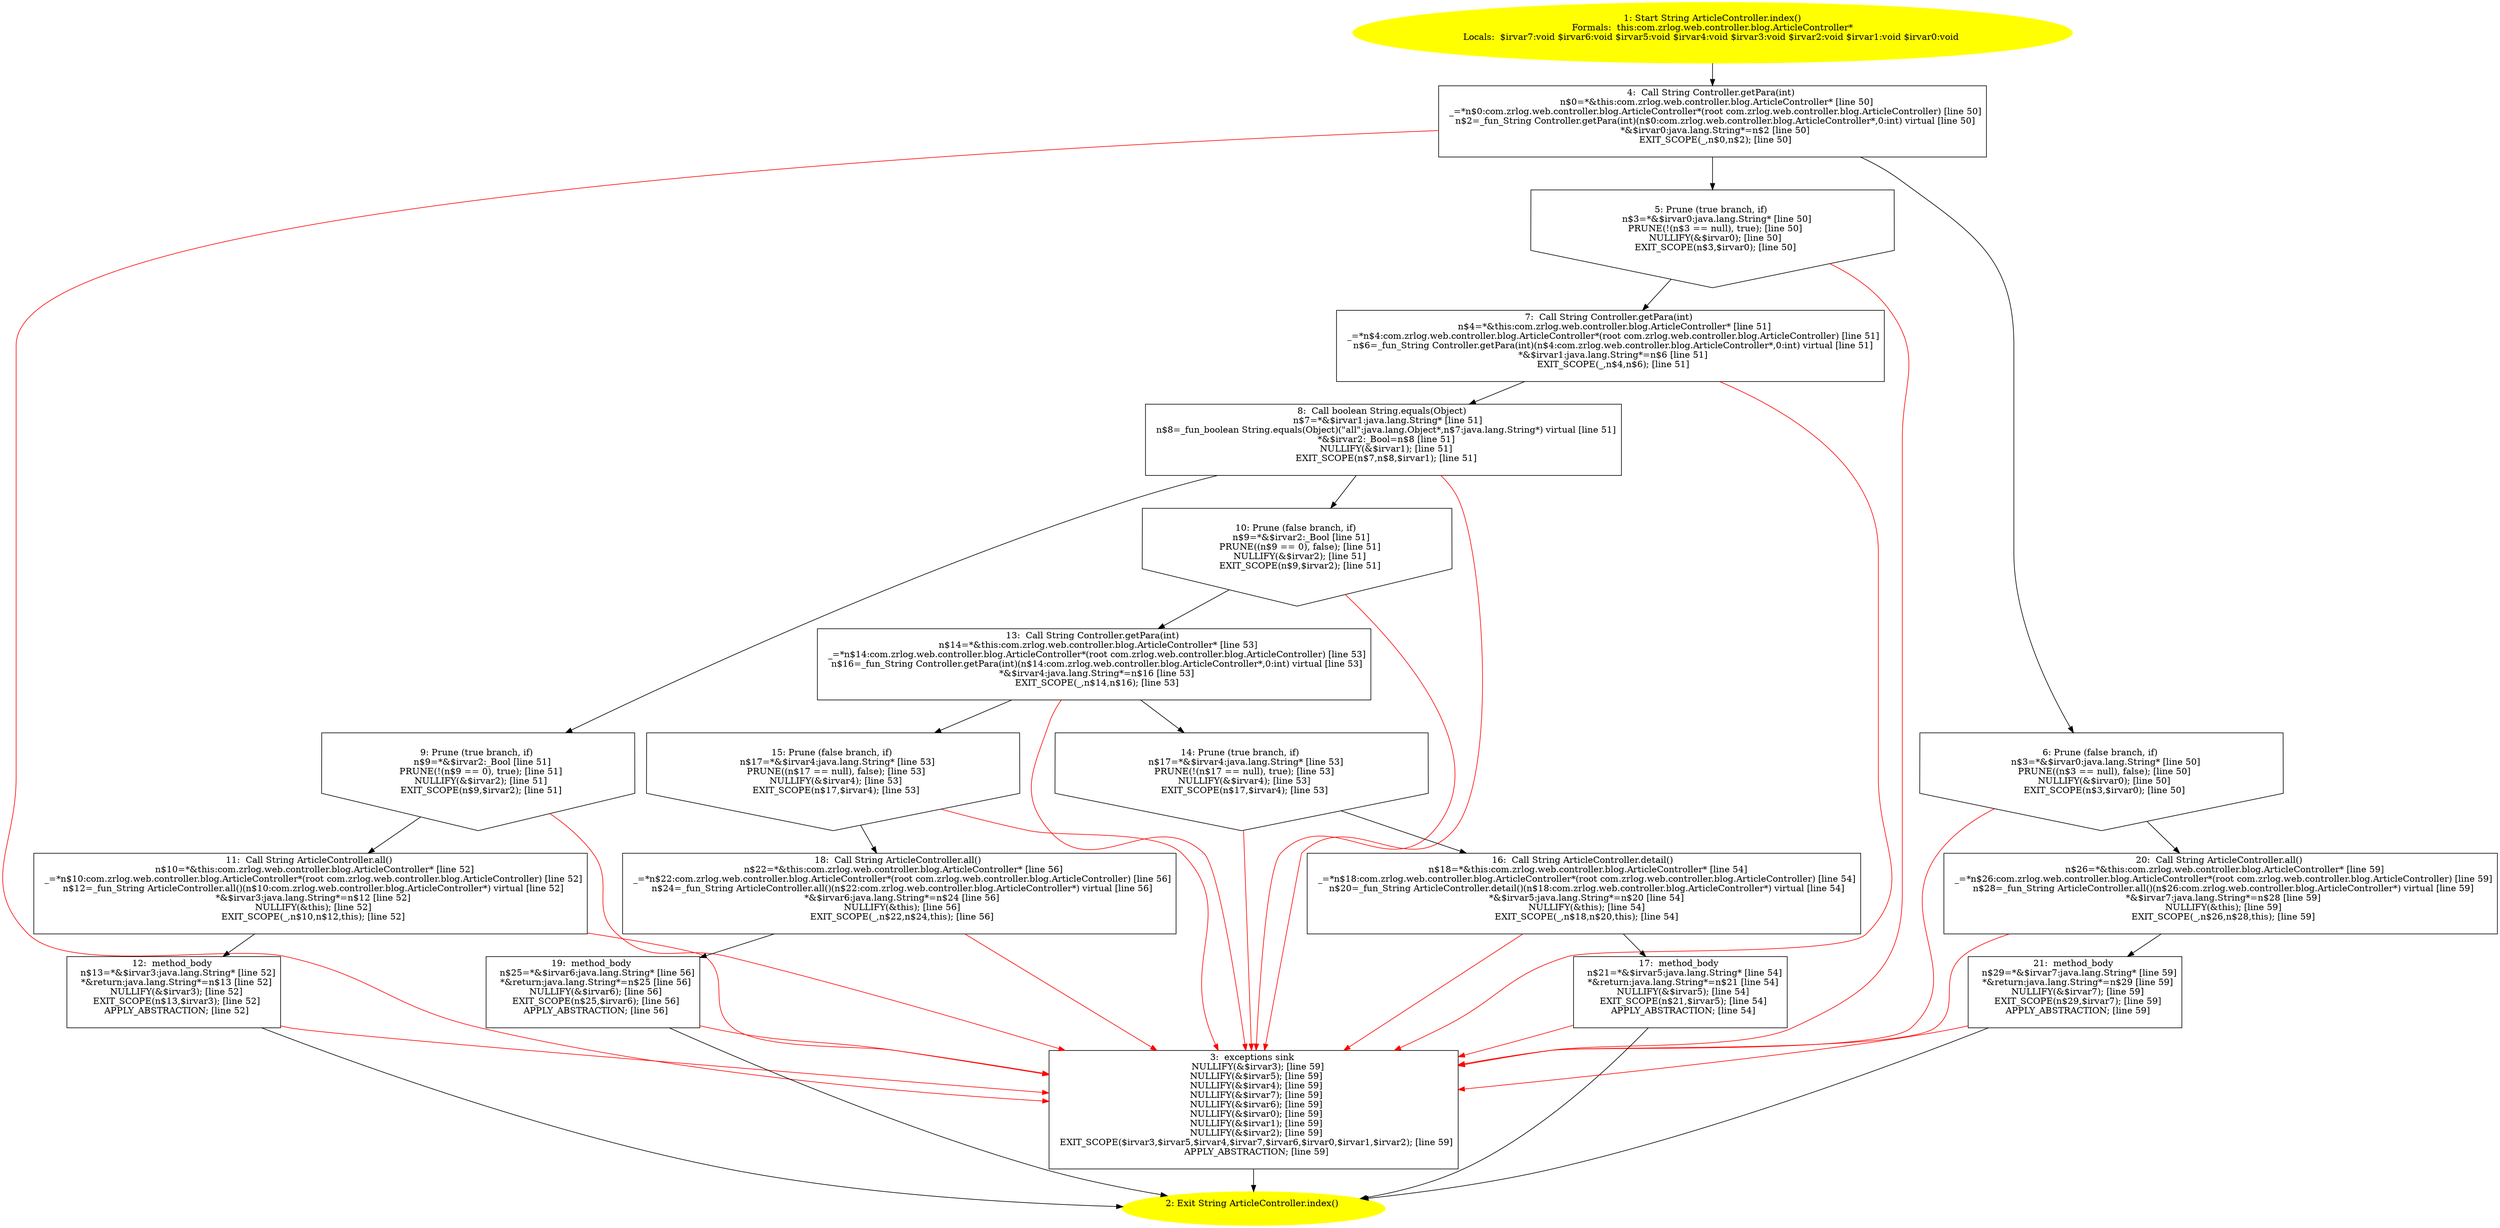 /* @generated */
digraph cfg {
"com.zrlog.web.controller.blog.ArticleController.index():java.lang.String.036706d1aeb707f3f4e1a4c9ca5d87ab_1" [label="1: Start String ArticleController.index()\nFormals:  this:com.zrlog.web.controller.blog.ArticleController*\nLocals:  $irvar7:void $irvar6:void $irvar5:void $irvar4:void $irvar3:void $irvar2:void $irvar1:void $irvar0:void \n  " color=yellow style=filled]
	

	 "com.zrlog.web.controller.blog.ArticleController.index():java.lang.String.036706d1aeb707f3f4e1a4c9ca5d87ab_1" -> "com.zrlog.web.controller.blog.ArticleController.index():java.lang.String.036706d1aeb707f3f4e1a4c9ca5d87ab_4" ;
"com.zrlog.web.controller.blog.ArticleController.index():java.lang.String.036706d1aeb707f3f4e1a4c9ca5d87ab_2" [label="2: Exit String ArticleController.index() \n  " color=yellow style=filled]
	

"com.zrlog.web.controller.blog.ArticleController.index():java.lang.String.036706d1aeb707f3f4e1a4c9ca5d87ab_3" [label="3:  exceptions sink \n   NULLIFY(&$irvar3); [line 59]\n  NULLIFY(&$irvar5); [line 59]\n  NULLIFY(&$irvar4); [line 59]\n  NULLIFY(&$irvar7); [line 59]\n  NULLIFY(&$irvar6); [line 59]\n  NULLIFY(&$irvar0); [line 59]\n  NULLIFY(&$irvar1); [line 59]\n  NULLIFY(&$irvar2); [line 59]\n  EXIT_SCOPE($irvar3,$irvar5,$irvar4,$irvar7,$irvar6,$irvar0,$irvar1,$irvar2); [line 59]\n  APPLY_ABSTRACTION; [line 59]\n " shape="box"]
	

	 "com.zrlog.web.controller.blog.ArticleController.index():java.lang.String.036706d1aeb707f3f4e1a4c9ca5d87ab_3" -> "com.zrlog.web.controller.blog.ArticleController.index():java.lang.String.036706d1aeb707f3f4e1a4c9ca5d87ab_2" ;
"com.zrlog.web.controller.blog.ArticleController.index():java.lang.String.036706d1aeb707f3f4e1a4c9ca5d87ab_4" [label="4:  Call String Controller.getPara(int) \n   n$0=*&this:com.zrlog.web.controller.blog.ArticleController* [line 50]\n  _=*n$0:com.zrlog.web.controller.blog.ArticleController*(root com.zrlog.web.controller.blog.ArticleController) [line 50]\n  n$2=_fun_String Controller.getPara(int)(n$0:com.zrlog.web.controller.blog.ArticleController*,0:int) virtual [line 50]\n  *&$irvar0:java.lang.String*=n$2 [line 50]\n  EXIT_SCOPE(_,n$0,n$2); [line 50]\n " shape="box"]
	

	 "com.zrlog.web.controller.blog.ArticleController.index():java.lang.String.036706d1aeb707f3f4e1a4c9ca5d87ab_4" -> "com.zrlog.web.controller.blog.ArticleController.index():java.lang.String.036706d1aeb707f3f4e1a4c9ca5d87ab_5" ;
	 "com.zrlog.web.controller.blog.ArticleController.index():java.lang.String.036706d1aeb707f3f4e1a4c9ca5d87ab_4" -> "com.zrlog.web.controller.blog.ArticleController.index():java.lang.String.036706d1aeb707f3f4e1a4c9ca5d87ab_6" ;
	 "com.zrlog.web.controller.blog.ArticleController.index():java.lang.String.036706d1aeb707f3f4e1a4c9ca5d87ab_4" -> "com.zrlog.web.controller.blog.ArticleController.index():java.lang.String.036706d1aeb707f3f4e1a4c9ca5d87ab_3" [color="red" ];
"com.zrlog.web.controller.blog.ArticleController.index():java.lang.String.036706d1aeb707f3f4e1a4c9ca5d87ab_5" [label="5: Prune (true branch, if) \n   n$3=*&$irvar0:java.lang.String* [line 50]\n  PRUNE(!(n$3 == null), true); [line 50]\n  NULLIFY(&$irvar0); [line 50]\n  EXIT_SCOPE(n$3,$irvar0); [line 50]\n " shape="invhouse"]
	

	 "com.zrlog.web.controller.blog.ArticleController.index():java.lang.String.036706d1aeb707f3f4e1a4c9ca5d87ab_5" -> "com.zrlog.web.controller.blog.ArticleController.index():java.lang.String.036706d1aeb707f3f4e1a4c9ca5d87ab_7" ;
	 "com.zrlog.web.controller.blog.ArticleController.index():java.lang.String.036706d1aeb707f3f4e1a4c9ca5d87ab_5" -> "com.zrlog.web.controller.blog.ArticleController.index():java.lang.String.036706d1aeb707f3f4e1a4c9ca5d87ab_3" [color="red" ];
"com.zrlog.web.controller.blog.ArticleController.index():java.lang.String.036706d1aeb707f3f4e1a4c9ca5d87ab_6" [label="6: Prune (false branch, if) \n   n$3=*&$irvar0:java.lang.String* [line 50]\n  PRUNE((n$3 == null), false); [line 50]\n  NULLIFY(&$irvar0); [line 50]\n  EXIT_SCOPE(n$3,$irvar0); [line 50]\n " shape="invhouse"]
	

	 "com.zrlog.web.controller.blog.ArticleController.index():java.lang.String.036706d1aeb707f3f4e1a4c9ca5d87ab_6" -> "com.zrlog.web.controller.blog.ArticleController.index():java.lang.String.036706d1aeb707f3f4e1a4c9ca5d87ab_20" ;
	 "com.zrlog.web.controller.blog.ArticleController.index():java.lang.String.036706d1aeb707f3f4e1a4c9ca5d87ab_6" -> "com.zrlog.web.controller.blog.ArticleController.index():java.lang.String.036706d1aeb707f3f4e1a4c9ca5d87ab_3" [color="red" ];
"com.zrlog.web.controller.blog.ArticleController.index():java.lang.String.036706d1aeb707f3f4e1a4c9ca5d87ab_7" [label="7:  Call String Controller.getPara(int) \n   n$4=*&this:com.zrlog.web.controller.blog.ArticleController* [line 51]\n  _=*n$4:com.zrlog.web.controller.blog.ArticleController*(root com.zrlog.web.controller.blog.ArticleController) [line 51]\n  n$6=_fun_String Controller.getPara(int)(n$4:com.zrlog.web.controller.blog.ArticleController*,0:int) virtual [line 51]\n  *&$irvar1:java.lang.String*=n$6 [line 51]\n  EXIT_SCOPE(_,n$4,n$6); [line 51]\n " shape="box"]
	

	 "com.zrlog.web.controller.blog.ArticleController.index():java.lang.String.036706d1aeb707f3f4e1a4c9ca5d87ab_7" -> "com.zrlog.web.controller.blog.ArticleController.index():java.lang.String.036706d1aeb707f3f4e1a4c9ca5d87ab_8" ;
	 "com.zrlog.web.controller.blog.ArticleController.index():java.lang.String.036706d1aeb707f3f4e1a4c9ca5d87ab_7" -> "com.zrlog.web.controller.blog.ArticleController.index():java.lang.String.036706d1aeb707f3f4e1a4c9ca5d87ab_3" [color="red" ];
"com.zrlog.web.controller.blog.ArticleController.index():java.lang.String.036706d1aeb707f3f4e1a4c9ca5d87ab_8" [label="8:  Call boolean String.equals(Object) \n   n$7=*&$irvar1:java.lang.String* [line 51]\n  n$8=_fun_boolean String.equals(Object)(\"all\":java.lang.Object*,n$7:java.lang.String*) virtual [line 51]\n  *&$irvar2:_Bool=n$8 [line 51]\n  NULLIFY(&$irvar1); [line 51]\n  EXIT_SCOPE(n$7,n$8,$irvar1); [line 51]\n " shape="box"]
	

	 "com.zrlog.web.controller.blog.ArticleController.index():java.lang.String.036706d1aeb707f3f4e1a4c9ca5d87ab_8" -> "com.zrlog.web.controller.blog.ArticleController.index():java.lang.String.036706d1aeb707f3f4e1a4c9ca5d87ab_9" ;
	 "com.zrlog.web.controller.blog.ArticleController.index():java.lang.String.036706d1aeb707f3f4e1a4c9ca5d87ab_8" -> "com.zrlog.web.controller.blog.ArticleController.index():java.lang.String.036706d1aeb707f3f4e1a4c9ca5d87ab_10" ;
	 "com.zrlog.web.controller.blog.ArticleController.index():java.lang.String.036706d1aeb707f3f4e1a4c9ca5d87ab_8" -> "com.zrlog.web.controller.blog.ArticleController.index():java.lang.String.036706d1aeb707f3f4e1a4c9ca5d87ab_3" [color="red" ];
"com.zrlog.web.controller.blog.ArticleController.index():java.lang.String.036706d1aeb707f3f4e1a4c9ca5d87ab_9" [label="9: Prune (true branch, if) \n   n$9=*&$irvar2:_Bool [line 51]\n  PRUNE(!(n$9 == 0), true); [line 51]\n  NULLIFY(&$irvar2); [line 51]\n  EXIT_SCOPE(n$9,$irvar2); [line 51]\n " shape="invhouse"]
	

	 "com.zrlog.web.controller.blog.ArticleController.index():java.lang.String.036706d1aeb707f3f4e1a4c9ca5d87ab_9" -> "com.zrlog.web.controller.blog.ArticleController.index():java.lang.String.036706d1aeb707f3f4e1a4c9ca5d87ab_11" ;
	 "com.zrlog.web.controller.blog.ArticleController.index():java.lang.String.036706d1aeb707f3f4e1a4c9ca5d87ab_9" -> "com.zrlog.web.controller.blog.ArticleController.index():java.lang.String.036706d1aeb707f3f4e1a4c9ca5d87ab_3" [color="red" ];
"com.zrlog.web.controller.blog.ArticleController.index():java.lang.String.036706d1aeb707f3f4e1a4c9ca5d87ab_10" [label="10: Prune (false branch, if) \n   n$9=*&$irvar2:_Bool [line 51]\n  PRUNE((n$9 == 0), false); [line 51]\n  NULLIFY(&$irvar2); [line 51]\n  EXIT_SCOPE(n$9,$irvar2); [line 51]\n " shape="invhouse"]
	

	 "com.zrlog.web.controller.blog.ArticleController.index():java.lang.String.036706d1aeb707f3f4e1a4c9ca5d87ab_10" -> "com.zrlog.web.controller.blog.ArticleController.index():java.lang.String.036706d1aeb707f3f4e1a4c9ca5d87ab_13" ;
	 "com.zrlog.web.controller.blog.ArticleController.index():java.lang.String.036706d1aeb707f3f4e1a4c9ca5d87ab_10" -> "com.zrlog.web.controller.blog.ArticleController.index():java.lang.String.036706d1aeb707f3f4e1a4c9ca5d87ab_3" [color="red" ];
"com.zrlog.web.controller.blog.ArticleController.index():java.lang.String.036706d1aeb707f3f4e1a4c9ca5d87ab_11" [label="11:  Call String ArticleController.all() \n   n$10=*&this:com.zrlog.web.controller.blog.ArticleController* [line 52]\n  _=*n$10:com.zrlog.web.controller.blog.ArticleController*(root com.zrlog.web.controller.blog.ArticleController) [line 52]\n  n$12=_fun_String ArticleController.all()(n$10:com.zrlog.web.controller.blog.ArticleController*) virtual [line 52]\n  *&$irvar3:java.lang.String*=n$12 [line 52]\n  NULLIFY(&this); [line 52]\n  EXIT_SCOPE(_,n$10,n$12,this); [line 52]\n " shape="box"]
	

	 "com.zrlog.web.controller.blog.ArticleController.index():java.lang.String.036706d1aeb707f3f4e1a4c9ca5d87ab_11" -> "com.zrlog.web.controller.blog.ArticleController.index():java.lang.String.036706d1aeb707f3f4e1a4c9ca5d87ab_12" ;
	 "com.zrlog.web.controller.blog.ArticleController.index():java.lang.String.036706d1aeb707f3f4e1a4c9ca5d87ab_11" -> "com.zrlog.web.controller.blog.ArticleController.index():java.lang.String.036706d1aeb707f3f4e1a4c9ca5d87ab_3" [color="red" ];
"com.zrlog.web.controller.blog.ArticleController.index():java.lang.String.036706d1aeb707f3f4e1a4c9ca5d87ab_12" [label="12:  method_body \n   n$13=*&$irvar3:java.lang.String* [line 52]\n  *&return:java.lang.String*=n$13 [line 52]\n  NULLIFY(&$irvar3); [line 52]\n  EXIT_SCOPE(n$13,$irvar3); [line 52]\n  APPLY_ABSTRACTION; [line 52]\n " shape="box"]
	

	 "com.zrlog.web.controller.blog.ArticleController.index():java.lang.String.036706d1aeb707f3f4e1a4c9ca5d87ab_12" -> "com.zrlog.web.controller.blog.ArticleController.index():java.lang.String.036706d1aeb707f3f4e1a4c9ca5d87ab_2" ;
	 "com.zrlog.web.controller.blog.ArticleController.index():java.lang.String.036706d1aeb707f3f4e1a4c9ca5d87ab_12" -> "com.zrlog.web.controller.blog.ArticleController.index():java.lang.String.036706d1aeb707f3f4e1a4c9ca5d87ab_3" [color="red" ];
"com.zrlog.web.controller.blog.ArticleController.index():java.lang.String.036706d1aeb707f3f4e1a4c9ca5d87ab_13" [label="13:  Call String Controller.getPara(int) \n   n$14=*&this:com.zrlog.web.controller.blog.ArticleController* [line 53]\n  _=*n$14:com.zrlog.web.controller.blog.ArticleController*(root com.zrlog.web.controller.blog.ArticleController) [line 53]\n  n$16=_fun_String Controller.getPara(int)(n$14:com.zrlog.web.controller.blog.ArticleController*,0:int) virtual [line 53]\n  *&$irvar4:java.lang.String*=n$16 [line 53]\n  EXIT_SCOPE(_,n$14,n$16); [line 53]\n " shape="box"]
	

	 "com.zrlog.web.controller.blog.ArticleController.index():java.lang.String.036706d1aeb707f3f4e1a4c9ca5d87ab_13" -> "com.zrlog.web.controller.blog.ArticleController.index():java.lang.String.036706d1aeb707f3f4e1a4c9ca5d87ab_14" ;
	 "com.zrlog.web.controller.blog.ArticleController.index():java.lang.String.036706d1aeb707f3f4e1a4c9ca5d87ab_13" -> "com.zrlog.web.controller.blog.ArticleController.index():java.lang.String.036706d1aeb707f3f4e1a4c9ca5d87ab_15" ;
	 "com.zrlog.web.controller.blog.ArticleController.index():java.lang.String.036706d1aeb707f3f4e1a4c9ca5d87ab_13" -> "com.zrlog.web.controller.blog.ArticleController.index():java.lang.String.036706d1aeb707f3f4e1a4c9ca5d87ab_3" [color="red" ];
"com.zrlog.web.controller.blog.ArticleController.index():java.lang.String.036706d1aeb707f3f4e1a4c9ca5d87ab_14" [label="14: Prune (true branch, if) \n   n$17=*&$irvar4:java.lang.String* [line 53]\n  PRUNE(!(n$17 == null), true); [line 53]\n  NULLIFY(&$irvar4); [line 53]\n  EXIT_SCOPE(n$17,$irvar4); [line 53]\n " shape="invhouse"]
	

	 "com.zrlog.web.controller.blog.ArticleController.index():java.lang.String.036706d1aeb707f3f4e1a4c9ca5d87ab_14" -> "com.zrlog.web.controller.blog.ArticleController.index():java.lang.String.036706d1aeb707f3f4e1a4c9ca5d87ab_16" ;
	 "com.zrlog.web.controller.blog.ArticleController.index():java.lang.String.036706d1aeb707f3f4e1a4c9ca5d87ab_14" -> "com.zrlog.web.controller.blog.ArticleController.index():java.lang.String.036706d1aeb707f3f4e1a4c9ca5d87ab_3" [color="red" ];
"com.zrlog.web.controller.blog.ArticleController.index():java.lang.String.036706d1aeb707f3f4e1a4c9ca5d87ab_15" [label="15: Prune (false branch, if) \n   n$17=*&$irvar4:java.lang.String* [line 53]\n  PRUNE((n$17 == null), false); [line 53]\n  NULLIFY(&$irvar4); [line 53]\n  EXIT_SCOPE(n$17,$irvar4); [line 53]\n " shape="invhouse"]
	

	 "com.zrlog.web.controller.blog.ArticleController.index():java.lang.String.036706d1aeb707f3f4e1a4c9ca5d87ab_15" -> "com.zrlog.web.controller.blog.ArticleController.index():java.lang.String.036706d1aeb707f3f4e1a4c9ca5d87ab_18" ;
	 "com.zrlog.web.controller.blog.ArticleController.index():java.lang.String.036706d1aeb707f3f4e1a4c9ca5d87ab_15" -> "com.zrlog.web.controller.blog.ArticleController.index():java.lang.String.036706d1aeb707f3f4e1a4c9ca5d87ab_3" [color="red" ];
"com.zrlog.web.controller.blog.ArticleController.index():java.lang.String.036706d1aeb707f3f4e1a4c9ca5d87ab_16" [label="16:  Call String ArticleController.detail() \n   n$18=*&this:com.zrlog.web.controller.blog.ArticleController* [line 54]\n  _=*n$18:com.zrlog.web.controller.blog.ArticleController*(root com.zrlog.web.controller.blog.ArticleController) [line 54]\n  n$20=_fun_String ArticleController.detail()(n$18:com.zrlog.web.controller.blog.ArticleController*) virtual [line 54]\n  *&$irvar5:java.lang.String*=n$20 [line 54]\n  NULLIFY(&this); [line 54]\n  EXIT_SCOPE(_,n$18,n$20,this); [line 54]\n " shape="box"]
	

	 "com.zrlog.web.controller.blog.ArticleController.index():java.lang.String.036706d1aeb707f3f4e1a4c9ca5d87ab_16" -> "com.zrlog.web.controller.blog.ArticleController.index():java.lang.String.036706d1aeb707f3f4e1a4c9ca5d87ab_17" ;
	 "com.zrlog.web.controller.blog.ArticleController.index():java.lang.String.036706d1aeb707f3f4e1a4c9ca5d87ab_16" -> "com.zrlog.web.controller.blog.ArticleController.index():java.lang.String.036706d1aeb707f3f4e1a4c9ca5d87ab_3" [color="red" ];
"com.zrlog.web.controller.blog.ArticleController.index():java.lang.String.036706d1aeb707f3f4e1a4c9ca5d87ab_17" [label="17:  method_body \n   n$21=*&$irvar5:java.lang.String* [line 54]\n  *&return:java.lang.String*=n$21 [line 54]\n  NULLIFY(&$irvar5); [line 54]\n  EXIT_SCOPE(n$21,$irvar5); [line 54]\n  APPLY_ABSTRACTION; [line 54]\n " shape="box"]
	

	 "com.zrlog.web.controller.blog.ArticleController.index():java.lang.String.036706d1aeb707f3f4e1a4c9ca5d87ab_17" -> "com.zrlog.web.controller.blog.ArticleController.index():java.lang.String.036706d1aeb707f3f4e1a4c9ca5d87ab_2" ;
	 "com.zrlog.web.controller.blog.ArticleController.index():java.lang.String.036706d1aeb707f3f4e1a4c9ca5d87ab_17" -> "com.zrlog.web.controller.blog.ArticleController.index():java.lang.String.036706d1aeb707f3f4e1a4c9ca5d87ab_3" [color="red" ];
"com.zrlog.web.controller.blog.ArticleController.index():java.lang.String.036706d1aeb707f3f4e1a4c9ca5d87ab_18" [label="18:  Call String ArticleController.all() \n   n$22=*&this:com.zrlog.web.controller.blog.ArticleController* [line 56]\n  _=*n$22:com.zrlog.web.controller.blog.ArticleController*(root com.zrlog.web.controller.blog.ArticleController) [line 56]\n  n$24=_fun_String ArticleController.all()(n$22:com.zrlog.web.controller.blog.ArticleController*) virtual [line 56]\n  *&$irvar6:java.lang.String*=n$24 [line 56]\n  NULLIFY(&this); [line 56]\n  EXIT_SCOPE(_,n$22,n$24,this); [line 56]\n " shape="box"]
	

	 "com.zrlog.web.controller.blog.ArticleController.index():java.lang.String.036706d1aeb707f3f4e1a4c9ca5d87ab_18" -> "com.zrlog.web.controller.blog.ArticleController.index():java.lang.String.036706d1aeb707f3f4e1a4c9ca5d87ab_19" ;
	 "com.zrlog.web.controller.blog.ArticleController.index():java.lang.String.036706d1aeb707f3f4e1a4c9ca5d87ab_18" -> "com.zrlog.web.controller.blog.ArticleController.index():java.lang.String.036706d1aeb707f3f4e1a4c9ca5d87ab_3" [color="red" ];
"com.zrlog.web.controller.blog.ArticleController.index():java.lang.String.036706d1aeb707f3f4e1a4c9ca5d87ab_19" [label="19:  method_body \n   n$25=*&$irvar6:java.lang.String* [line 56]\n  *&return:java.lang.String*=n$25 [line 56]\n  NULLIFY(&$irvar6); [line 56]\n  EXIT_SCOPE(n$25,$irvar6); [line 56]\n  APPLY_ABSTRACTION; [line 56]\n " shape="box"]
	

	 "com.zrlog.web.controller.blog.ArticleController.index():java.lang.String.036706d1aeb707f3f4e1a4c9ca5d87ab_19" -> "com.zrlog.web.controller.blog.ArticleController.index():java.lang.String.036706d1aeb707f3f4e1a4c9ca5d87ab_2" ;
	 "com.zrlog.web.controller.blog.ArticleController.index():java.lang.String.036706d1aeb707f3f4e1a4c9ca5d87ab_19" -> "com.zrlog.web.controller.blog.ArticleController.index():java.lang.String.036706d1aeb707f3f4e1a4c9ca5d87ab_3" [color="red" ];
"com.zrlog.web.controller.blog.ArticleController.index():java.lang.String.036706d1aeb707f3f4e1a4c9ca5d87ab_20" [label="20:  Call String ArticleController.all() \n   n$26=*&this:com.zrlog.web.controller.blog.ArticleController* [line 59]\n  _=*n$26:com.zrlog.web.controller.blog.ArticleController*(root com.zrlog.web.controller.blog.ArticleController) [line 59]\n  n$28=_fun_String ArticleController.all()(n$26:com.zrlog.web.controller.blog.ArticleController*) virtual [line 59]\n  *&$irvar7:java.lang.String*=n$28 [line 59]\n  NULLIFY(&this); [line 59]\n  EXIT_SCOPE(_,n$26,n$28,this); [line 59]\n " shape="box"]
	

	 "com.zrlog.web.controller.blog.ArticleController.index():java.lang.String.036706d1aeb707f3f4e1a4c9ca5d87ab_20" -> "com.zrlog.web.controller.blog.ArticleController.index():java.lang.String.036706d1aeb707f3f4e1a4c9ca5d87ab_21" ;
	 "com.zrlog.web.controller.blog.ArticleController.index():java.lang.String.036706d1aeb707f3f4e1a4c9ca5d87ab_20" -> "com.zrlog.web.controller.blog.ArticleController.index():java.lang.String.036706d1aeb707f3f4e1a4c9ca5d87ab_3" [color="red" ];
"com.zrlog.web.controller.blog.ArticleController.index():java.lang.String.036706d1aeb707f3f4e1a4c9ca5d87ab_21" [label="21:  method_body \n   n$29=*&$irvar7:java.lang.String* [line 59]\n  *&return:java.lang.String*=n$29 [line 59]\n  NULLIFY(&$irvar7); [line 59]\n  EXIT_SCOPE(n$29,$irvar7); [line 59]\n  APPLY_ABSTRACTION; [line 59]\n " shape="box"]
	

	 "com.zrlog.web.controller.blog.ArticleController.index():java.lang.String.036706d1aeb707f3f4e1a4c9ca5d87ab_21" -> "com.zrlog.web.controller.blog.ArticleController.index():java.lang.String.036706d1aeb707f3f4e1a4c9ca5d87ab_2" ;
	 "com.zrlog.web.controller.blog.ArticleController.index():java.lang.String.036706d1aeb707f3f4e1a4c9ca5d87ab_21" -> "com.zrlog.web.controller.blog.ArticleController.index():java.lang.String.036706d1aeb707f3f4e1a4c9ca5d87ab_3" [color="red" ];
}
